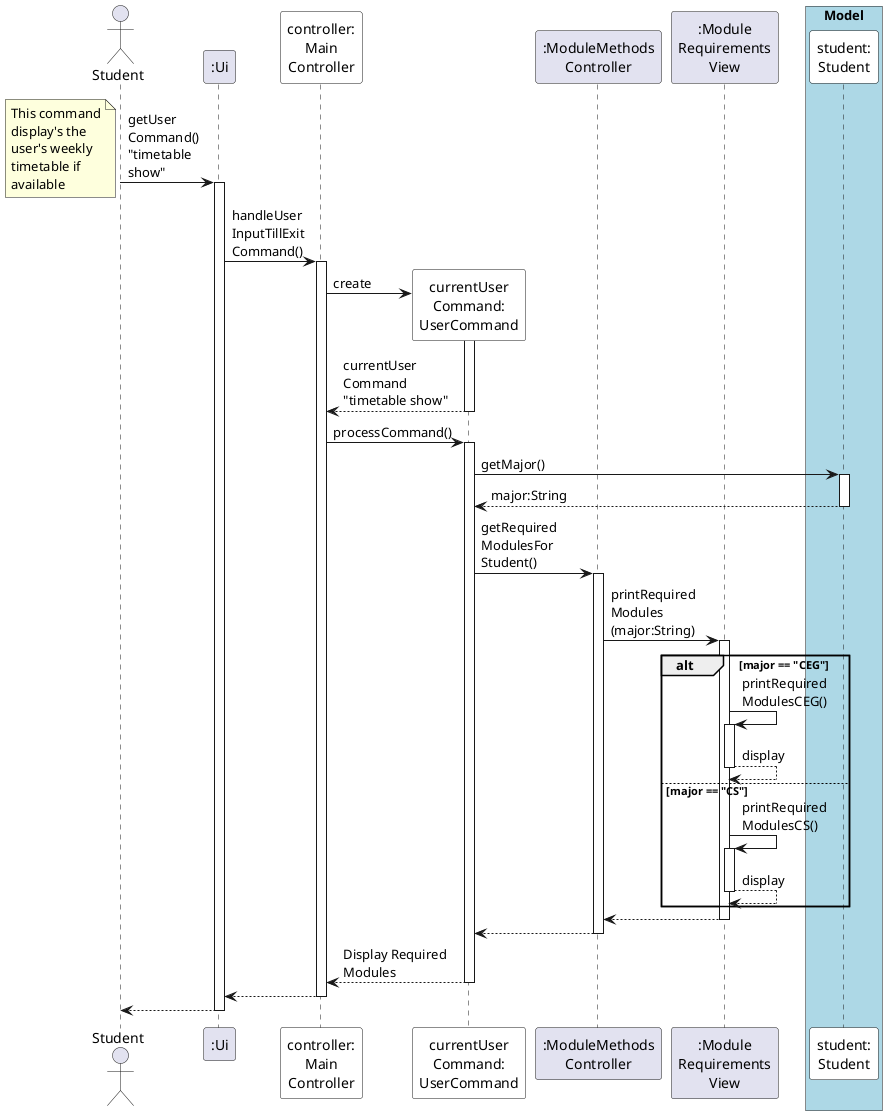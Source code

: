 @startuml
'https://plantuml.com/sequence-diagram

'autonumber
autoactivate on

actor Student

participant ":Ui" as UI

Student -> UI: getUser\nCommand() \n"timetable \nshow"
note bottom
This command
display's the
user's weekly
timetable if
available
end note

participant "controller:\nMain\nController" as MC #white

UI -> MC: handleUser\nInputTillExit\nCommand()

participant "currentUser\nCommand:\nUserCommand" as UC #white



MC -> UC **: create
activate UC
UC --> MC: currentUser\nCommand \n"timetable show"

MC -> UC: processCommand()

participant ":ModuleMethods\nController" as MMC
participant ":Module\nRequirements\nView" as MRV

box "Model" #LightBlue
participant "student:\nStudent" as S #white
end box


UC -> S: getMajor()
S --> UC: major:String

UC -> MMC: getRequired\nModulesFor\nStudent()
MMC -> MRV: printRequired\nModules\n(major:String)
alt major == "CEG"
    MRV -> MRV: printRequired\nModulesCEG()
    MRV --> MRV: display
else major == "CS"
    MRV -> MRV: printRequired\nModulesCS()
    MRV --> MRV: display
end
MRV --> MMC
MMC --> UC


UC --> MC: Display Required \nModules
MC --> UI
UI --> Student

@enduml